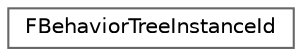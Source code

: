 digraph "Graphical Class Hierarchy"
{
 // INTERACTIVE_SVG=YES
 // LATEX_PDF_SIZE
  bgcolor="transparent";
  edge [fontname=Helvetica,fontsize=10,labelfontname=Helvetica,labelfontsize=10];
  node [fontname=Helvetica,fontsize=10,shape=box,height=0.2,width=0.4];
  rankdir="LR";
  Node0 [id="Node000000",label="FBehaviorTreeInstanceId",height=0.2,width=0.4,color="grey40", fillcolor="white", style="filled",URL="$d6/de0/structFBehaviorTreeInstanceId.html",tooltip="identifier of subtree instance"];
}
